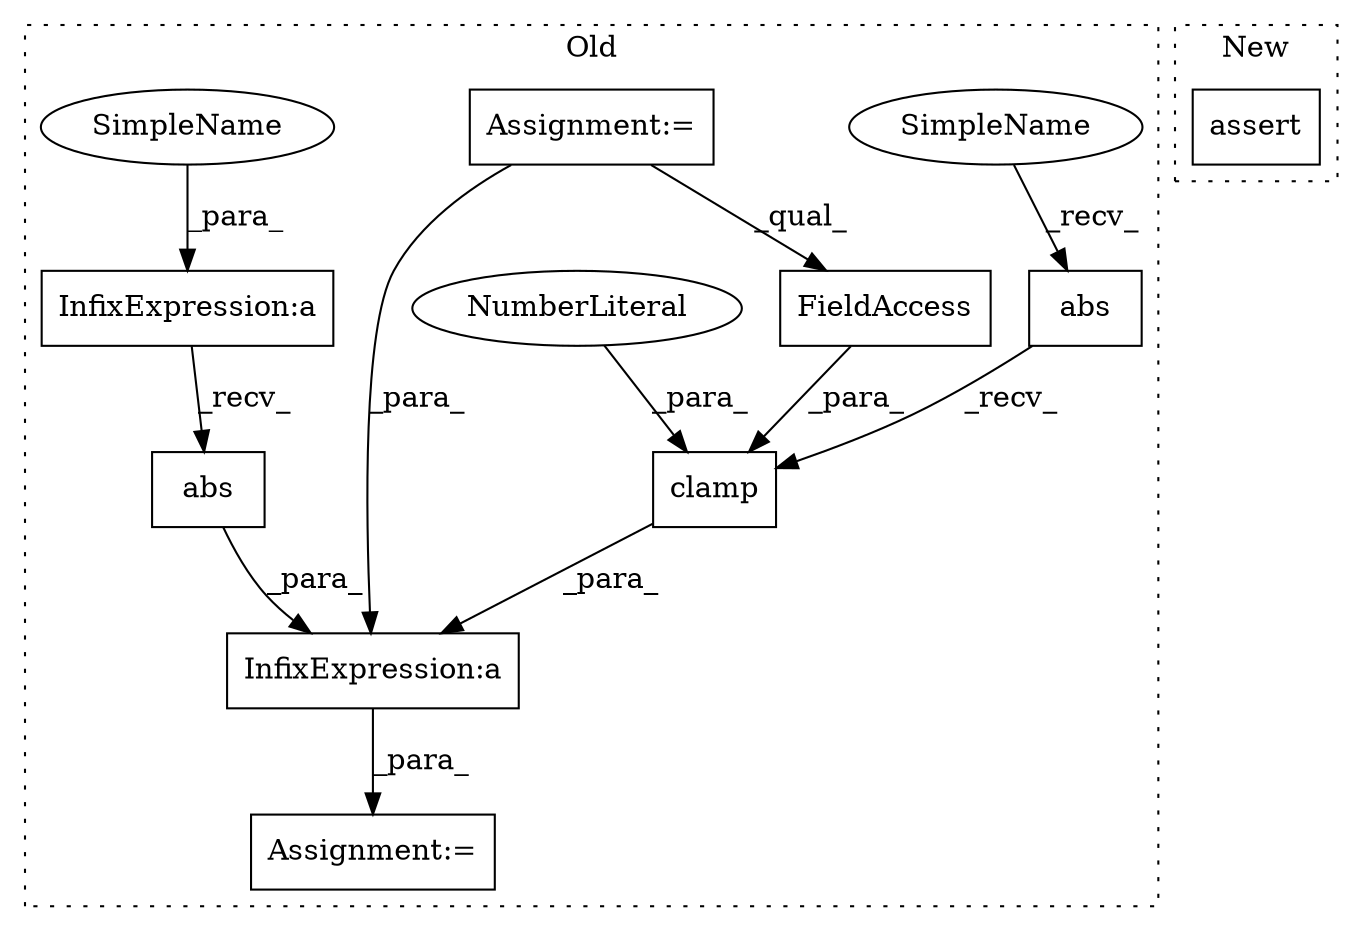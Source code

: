 digraph G {
subgraph cluster0 {
1 [label="clamp" a="32" s="35909,35925" l="6,1" shape="box"];
3 [label="InfixExpression:a" a="27" s="35884" l="3" shape="box"];
4 [label="Assignment:=" a="7" s="35836" l="1" shape="box"];
5 [label="InfixExpression:a" a="27" s="35859" l="3" shape="box"];
6 [label="NumberLiteral" a="34" s="35915" l="1" shape="ellipse"];
7 [label="abs" a="32" s="35879" l="5" shape="box"];
8 [label="FieldAccess" a="22" s="35917" l="8" shape="box"];
9 [label="abs" a="32" s="35903" l="5" shape="box"];
10 [label="Assignment:=" a="7" s="34906" l="4" shape="box"];
11 [label="SimpleName" a="42" s="35887" l="15" shape="ellipse"];
12 [label="SimpleName" a="42" s="35862" l="15" shape="ellipse"];
label = "Old";
style="dotted";
}
subgraph cluster1 {
2 [label="assert" a="32" s="24473,24521" l="15,1" shape="box"];
label = "New";
style="dotted";
}
1 -> 3 [label="_para_"];
3 -> 4 [label="_para_"];
5 -> 7 [label="_recv_"];
6 -> 1 [label="_para_"];
7 -> 3 [label="_para_"];
8 -> 1 [label="_para_"];
9 -> 1 [label="_recv_"];
10 -> 3 [label="_para_"];
10 -> 8 [label="_qual_"];
11 -> 9 [label="_recv_"];
12 -> 5 [label="_para_"];
}